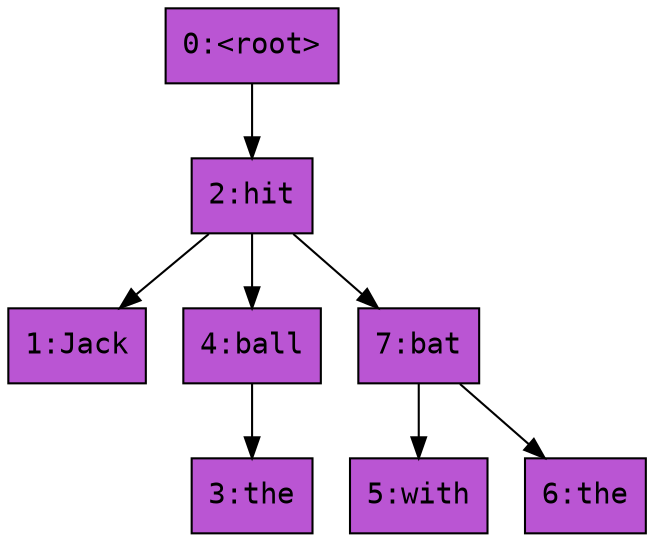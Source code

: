 digraph G {
	node [shape=box style=filled fillcolor=mediumorchid fontname=Courier fontcolor=black];
	edge [color=black];
	2 -> 1;
	0 -> 2;
	4 -> 3;
	2 -> 4;
	7 -> 5;
	7 -> 6;
	2 -> 7;
	0 [label="0:<root>"];
	1 [label="1:Jack"];
	2 [label="2:hit"];
	3 [label="3:the"];
	4 [label="4:ball"];
	5 [label="5:with"];
	6 [label="6:the"];
	7 [label="7:bat"];
}